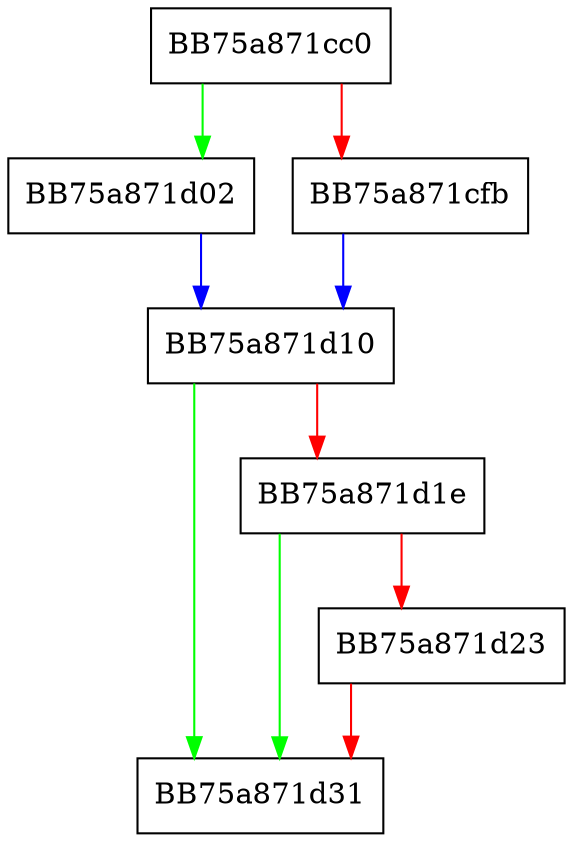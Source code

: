 digraph ShouldExcludeDlpAnyFileProcess {
  node [shape="box"];
  graph [splines=ortho];
  BB75a871cc0 -> BB75a871d02 [color="green"];
  BB75a871cc0 -> BB75a871cfb [color="red"];
  BB75a871cfb -> BB75a871d10 [color="blue"];
  BB75a871d02 -> BB75a871d10 [color="blue"];
  BB75a871d10 -> BB75a871d31 [color="green"];
  BB75a871d10 -> BB75a871d1e [color="red"];
  BB75a871d1e -> BB75a871d31 [color="green"];
  BB75a871d1e -> BB75a871d23 [color="red"];
  BB75a871d23 -> BB75a871d31 [color="red"];
}